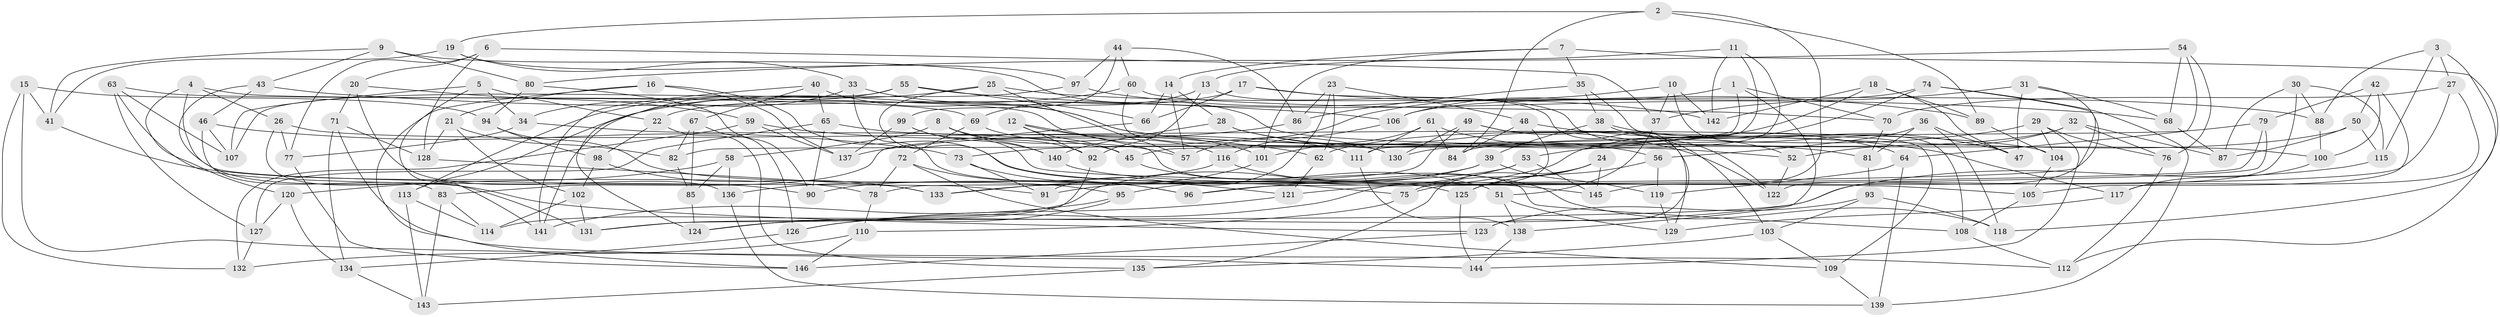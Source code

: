 // coarse degree distribution, {5: 0.022727272727272728, 6: 0.6363636363636364, 4: 0.3409090909090909}
// Generated by graph-tools (version 1.1) at 2025/42/03/06/25 10:42:22]
// undirected, 146 vertices, 292 edges
graph export_dot {
graph [start="1"]
  node [color=gray90,style=filled];
  1;
  2;
  3;
  4;
  5;
  6;
  7;
  8;
  9;
  10;
  11;
  12;
  13;
  14;
  15;
  16;
  17;
  18;
  19;
  20;
  21;
  22;
  23;
  24;
  25;
  26;
  27;
  28;
  29;
  30;
  31;
  32;
  33;
  34;
  35;
  36;
  37;
  38;
  39;
  40;
  41;
  42;
  43;
  44;
  45;
  46;
  47;
  48;
  49;
  50;
  51;
  52;
  53;
  54;
  55;
  56;
  57;
  58;
  59;
  60;
  61;
  62;
  63;
  64;
  65;
  66;
  67;
  68;
  69;
  70;
  71;
  72;
  73;
  74;
  75;
  76;
  77;
  78;
  79;
  80;
  81;
  82;
  83;
  84;
  85;
  86;
  87;
  88;
  89;
  90;
  91;
  92;
  93;
  94;
  95;
  96;
  97;
  98;
  99;
  100;
  101;
  102;
  103;
  104;
  105;
  106;
  107;
  108;
  109;
  110;
  111;
  112;
  113;
  114;
  115;
  116;
  117;
  118;
  119;
  120;
  121;
  122;
  123;
  124;
  125;
  126;
  127;
  128;
  129;
  130;
  131;
  132;
  133;
  134;
  135;
  136;
  137;
  138;
  139;
  140;
  141;
  142;
  143;
  144;
  145;
  146;
  1 -- 70;
  1 -- 138;
  1 -- 106;
  1 -- 82;
  2 -- 89;
  2 -- 84;
  2 -- 19;
  2 -- 145;
  3 -- 115;
  3 -- 88;
  3 -- 27;
  3 -- 118;
  4 -- 130;
  4 -- 91;
  4 -- 120;
  4 -- 26;
  5 -- 107;
  5 -- 22;
  5 -- 141;
  5 -- 34;
  6 -- 128;
  6 -- 20;
  6 -- 37;
  6 -- 77;
  7 -- 35;
  7 -- 112;
  7 -- 14;
  7 -- 101;
  8 -- 57;
  8 -- 92;
  8 -- 58;
  8 -- 140;
  9 -- 43;
  9 -- 80;
  9 -- 100;
  9 -- 41;
  10 -- 57;
  10 -- 37;
  10 -- 108;
  10 -- 142;
  11 -- 111;
  11 -- 13;
  11 -- 45;
  11 -- 142;
  12 -- 92;
  12 -- 45;
  12 -- 101;
  12 -- 108;
  13 -- 69;
  13 -- 92;
  13 -- 123;
  14 -- 28;
  14 -- 57;
  14 -- 66;
  15 -- 132;
  15 -- 41;
  15 -- 94;
  15 -- 112;
  16 -- 137;
  16 -- 21;
  16 -- 125;
  16 -- 146;
  17 -- 66;
  17 -- 89;
  17 -- 22;
  17 -- 122;
  18 -- 89;
  18 -- 73;
  18 -- 47;
  18 -- 142;
  19 -- 97;
  19 -- 41;
  19 -- 33;
  20 -- 136;
  20 -- 71;
  20 -- 59;
  21 -- 128;
  21 -- 82;
  21 -- 102;
  22 -- 135;
  22 -- 98;
  23 -- 62;
  23 -- 91;
  23 -- 48;
  23 -- 86;
  24 -- 125;
  24 -- 75;
  24 -- 135;
  24 -- 145;
  25 -- 88;
  25 -- 57;
  25 -- 75;
  25 -- 113;
  26 -- 104;
  26 -- 131;
  26 -- 77;
  27 -- 75;
  27 -- 70;
  27 -- 117;
  28 -- 56;
  28 -- 140;
  28 -- 122;
  29 -- 53;
  29 -- 144;
  29 -- 76;
  29 -- 104;
  30 -- 88;
  30 -- 122;
  30 -- 87;
  30 -- 115;
  31 -- 37;
  31 -- 47;
  31 -- 68;
  31 -- 78;
  32 -- 76;
  32 -- 52;
  32 -- 87;
  32 -- 130;
  33 -- 34;
  33 -- 96;
  33 -- 52;
  34 -- 45;
  34 -- 77;
  35 -- 86;
  35 -- 109;
  35 -- 38;
  36 -- 56;
  36 -- 47;
  36 -- 118;
  36 -- 81;
  37 -- 51;
  38 -- 47;
  38 -- 39;
  38 -- 52;
  39 -- 90;
  39 -- 114;
  39 -- 119;
  40 -- 65;
  40 -- 81;
  40 -- 67;
  40 -- 141;
  41 -- 78;
  42 -- 100;
  42 -- 105;
  42 -- 50;
  42 -- 79;
  43 -- 46;
  43 -- 123;
  43 -- 106;
  44 -- 60;
  44 -- 86;
  44 -- 97;
  44 -- 99;
  45 -- 51;
  46 -- 107;
  46 -- 83;
  46 -- 73;
  48 -- 126;
  48 -- 84;
  48 -- 117;
  49 -- 130;
  49 -- 129;
  49 -- 133;
  49 -- 103;
  50 -- 115;
  50 -- 87;
  50 -- 62;
  51 -- 129;
  51 -- 138;
  52 -- 122;
  53 -- 91;
  53 -- 95;
  53 -- 145;
  54 -- 76;
  54 -- 64;
  54 -- 80;
  54 -- 68;
  55 -- 107;
  55 -- 68;
  55 -- 124;
  55 -- 66;
  56 -- 125;
  56 -- 119;
  58 -- 85;
  58 -- 136;
  58 -- 120;
  59 -- 132;
  59 -- 62;
  59 -- 137;
  60 -- 70;
  60 -- 113;
  60 -- 130;
  61 -- 101;
  61 -- 84;
  61 -- 64;
  61 -- 111;
  62 -- 121;
  63 -- 107;
  63 -- 127;
  63 -- 69;
  63 -- 90;
  64 -- 119;
  64 -- 139;
  65 -- 111;
  65 -- 90;
  65 -- 127;
  66 -- 83;
  67 -- 126;
  67 -- 82;
  67 -- 85;
  68 -- 87;
  69 -- 116;
  69 -- 72;
  70 -- 81;
  71 -- 128;
  71 -- 144;
  71 -- 134;
  72 -- 109;
  72 -- 96;
  72 -- 78;
  73 -- 91;
  73 -- 121;
  74 -- 106;
  74 -- 124;
  74 -- 96;
  74 -- 139;
  75 -- 110;
  76 -- 112;
  77 -- 146;
  78 -- 110;
  79 -- 84;
  79 -- 121;
  79 -- 96;
  80 -- 90;
  80 -- 94;
  81 -- 93;
  82 -- 85;
  83 -- 143;
  83 -- 114;
  85 -- 124;
  86 -- 137;
  88 -- 100;
  89 -- 104;
  92 -- 131;
  93 -- 118;
  93 -- 123;
  93 -- 103;
  94 -- 98;
  94 -- 95;
  95 -- 141;
  95 -- 124;
  97 -- 142;
  97 -- 141;
  98 -- 102;
  98 -- 133;
  99 -- 105;
  99 -- 137;
  99 -- 140;
  100 -- 117;
  101 -- 133;
  102 -- 114;
  102 -- 131;
  103 -- 109;
  103 -- 135;
  104 -- 105;
  105 -- 108;
  106 -- 116;
  108 -- 112;
  109 -- 139;
  110 -- 146;
  110 -- 132;
  111 -- 138;
  113 -- 114;
  113 -- 143;
  115 -- 131;
  116 -- 118;
  116 -- 136;
  117 -- 129;
  119 -- 129;
  120 -- 127;
  120 -- 134;
  121 -- 126;
  123 -- 146;
  125 -- 144;
  126 -- 134;
  127 -- 132;
  128 -- 133;
  134 -- 143;
  135 -- 143;
  136 -- 139;
  138 -- 144;
  140 -- 145;
}
